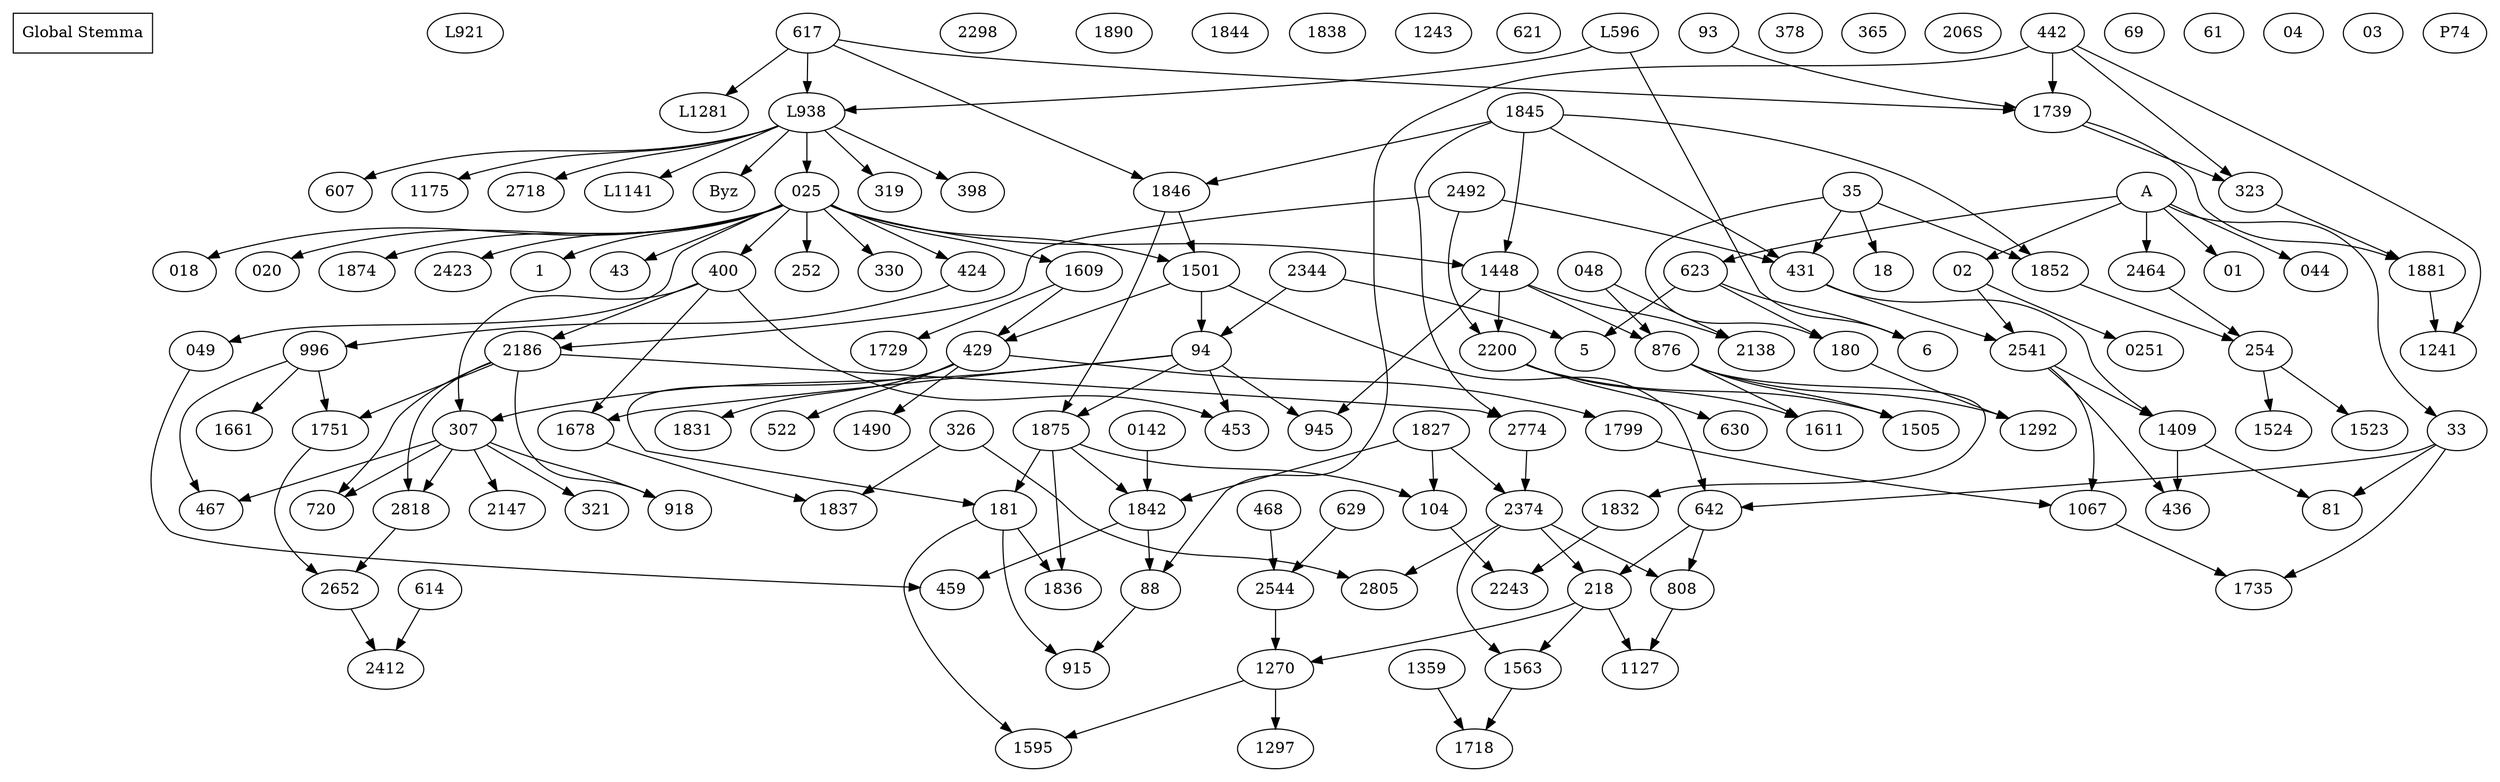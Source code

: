digraph global_stemma {
	margin=0;
	subgraph cluster_legend {
		label [shape=plaintext, label="Global Stemma"];
	}
	subgraph cluster_plot {
		style=invis;
		node [shape=ellipse];
		1 [label="A"];
		2 [label="Byz"];
		3 [label="P74"];
		4 [label="01"];
		5 [label="02"];
		6 [label="03"];
		7 [label="04"];
		8 [label="018"];
		9 [label="020"];
		10 [label="025"];
		11 [label="044"];
		12 [label="048"];
		13 [label="049"];
		14 [label="0142"];
		15 [label="0251"];
		16 [label="1"];
		17 [label="5"];
		18 [label="6"];
		19 [label="18"];
		20 [label="33"];
		21 [label="35"];
		22 [label="43"];
		23 [label="61"];
		24 [label="69"];
		25 [label="81"];
		26 [label="88"];
		27 [label="93"];
		28 [label="94"];
		29 [label="104"];
		30 [label="180"];
		31 [label="181"];
		32 [label="206S"];
		33 [label="218"];
		34 [label="252"];
		35 [label="254"];
		36 [label="307"];
		37 [label="319"];
		38 [label="321"];
		39 [label="323"];
		40 [label="326"];
		41 [label="330"];
		42 [label="365"];
		43 [label="378"];
		44 [label="398"];
		45 [label="400"];
		46 [label="424"];
		47 [label="429"];
		48 [label="431"];
		49 [label="436"];
		50 [label="442"];
		51 [label="453"];
		52 [label="459"];
		53 [label="467"];
		54 [label="468"];
		55 [label="522"];
		56 [label="607"];
		57 [label="614"];
		58 [label="617"];
		59 [label="621"];
		60 [label="623"];
		61 [label="629"];
		62 [label="630"];
		63 [label="642"];
		64 [label="720"];
		65 [label="808"];
		66 [label="876"];
		67 [label="915"];
		68 [label="918"];
		69 [label="945"];
		70 [label="996"];
		71 [label="1067"];
		72 [label="1127"];
		73 [label="1175"];
		74 [label="1241"];
		75 [label="1243"];
		76 [label="1270"];
		77 [label="1292"];
		78 [label="1297"];
		79 [label="1359"];
		80 [label="1409"];
		81 [label="1448"];
		82 [label="1490"];
		83 [label="1501"];
		84 [label="1505"];
		85 [label="1523"];
		86 [label="1524"];
		87 [label="1563"];
		88 [label="1595"];
		89 [label="1609"];
		90 [label="1611"];
		91 [label="1661"];
		92 [label="1678"];
		93 [label="1718"];
		94 [label="1729"];
		95 [label="1735"];
		96 [label="1739"];
		97 [label="1751"];
		98 [label="1799"];
		99 [label="1827"];
		100 [label="1831"];
		101 [label="1832"];
		102 [label="1836"];
		103 [label="1837"];
		104 [label="1838"];
		105 [label="1842"];
		106 [label="1844"];
		107 [label="1845"];
		108 [label="1846"];
		109 [label="1852"];
		110 [label="1874"];
		111 [label="1875"];
		112 [label="1881"];
		113 [label="1890"];
		114 [label="2138"];
		115 [label="2147"];
		116 [label="2186"];
		117 [label="2200"];
		118 [label="2243"];
		119 [label="2298"];
		120 [label="2344"];
		121 [label="2374"];
		122 [label="2412"];
		123 [label="2423"];
		124 [label="2464"];
		125 [label="2492"];
		126 [label="2541"];
		127 [label="2544"];
		128 [label="2652"];
		129 [label="2718"];
		130 [label="2774"];
		131 [label="2805"];
		132 [label="2818"];
		133 [label="L596"];
		134 [label="L921"];
		135 [label="L938"];
		136 [label="L1141"];
		137 [label="L1281"];
		135 -> 2 [len=1.000000];
		1 -> 4 [len=7.000000];
		1 -> 5 [len=10.000000];
		10 -> 8 [len=4.000000];
		10 -> 9 [len=3.000000];
		135 -> 10 [len=1.000000];
		1 -> 11 [len=14.000000];
		10 -> 13 [len=3.000000];
		5 -> 15 [len=1.000000];
		10 -> 16 [len=1.000000];
		60 -> 17 [len=3.000000];
		120 -> 17 [len=6.000000];
		60 -> 18 [len=7.000000];
		133 -> 18 [len=10.000000];
		21 -> 19 [len=1.000000];
		1 -> 20 [len=8.000000];
		10 -> 22 [len=4.000000];
		20 -> 25 [len=6.000000];
		80 -> 25 [len=8.000000];
		105 -> 26 [len=4.000000];
		50 -> 26 [len=8.000000];
		83 -> 28 [len=2.000000];
		120 -> 28 [len=5.000000];
		99 -> 29 [len=3.000000];
		111 -> 29 [len=6.000000];
		21 -> 30 [len=4.000000];
		60 -> 30 [len=5.000000];
		111 -> 31 [len=4.000000];
		47 -> 31 [len=4.000000];
		63 -> 33 [len=3.000000];
		121 -> 33 [len=5.000000];
		10 -> 34 [len=2.000000];
		124 -> 35 [len=2.000000];
		109 -> 35 [len=6.000000];
		28 -> 36 [len=2.000000];
		45 -> 36 [len=2.000000];
		135 -> 37 [len=1.000000];
		36 -> 38 [len=1.000000];
		96 -> 39 [len=4.000000];
		50 -> 39 [len=7.000000];
		10 -> 41 [len=6.000000];
		135 -> 44 [len=1.000000];
		10 -> 45 [len=2.000000];
		10 -> 46 [len=1.000000];
		89 -> 47 [len=2.000000];
		83 -> 47 [len=3.000000];
		125 -> 48 [len=4.000000];
		21 -> 48 [len=4.000000];
		107 -> 48 [len=6.000000];
		126 -> 49 [len=2.000000];
		80 -> 49 [len=4.000000];
		28 -> 51 [len=2.000000];
		45 -> 51 [len=2.000000];
		105 -> 52 [len=2.000000];
		13 -> 52 [len=3.000000];
		70 -> 53 [len=3.000000];
		36 -> 53 [len=4.000000];
		47 -> 55 [len=3.000000];
		135 -> 56 [len=1.000000];
		1 -> 60 [len=9.000000];
		117 -> 62 [len=3.000000];
		20 -> 63 [len=5.000000];
		83 -> 63 [len=6.000000];
		36 -> 64 [len=3.000000];
		116 -> 64 [len=3.000000];
		63 -> 65 [len=3.000000];
		121 -> 65 [len=5.000000];
		81 -> 66 [len=6.000000];
		12 -> 66 [len=6.000000];
		26 -> 67 [len=3.000000];
		31 -> 67 [len=4.000000];
		36 -> 68 [len=2.000000];
		116 -> 68 [len=2.000000];
		81 -> 69 [len=3.000000];
		28 -> 69 [len=5.000000];
		46 -> 70 [len=3.000000];
		126 -> 71 [len=7.000000];
		98 -> 71 [len=8.000000];
		65 -> 72 [len=3.000000];
		33 -> 72 [len=4.000000];
		135 -> 73 [len=1.000000];
		112 -> 74 [len=6.000000];
		50 -> 74 [len=11.000000];
		127 -> 76 [len=6.000000];
		33 -> 76 [len=8.000000];
		66 -> 77 [len=2.000000];
		30 -> 77 [len=7.000000];
		76 -> 78 [len=3.000000];
		126 -> 80 [len=3.000000];
		48 -> 80 [len=5.000000];
		10 -> 81 [len=2.000000];
		107 -> 81 [len=5.000000];
		47 -> 82 [len=2.000000];
		10 -> 83 [len=2.000000];
		108 -> 83 [len=4.000000];
		66 -> 84 [len=2.000000];
		117 -> 84 [len=3.000000];
		35 -> 85 [len=1.000000];
		35 -> 86 [len=1.000000];
		33 -> 87 [len=3.000000];
		121 -> 87 [len=5.000000];
		76 -> 88 [len=3.000000];
		31 -> 88 [len=7.000000];
		10 -> 89 [len=1.000000];
		66 -> 90 [len=2.000000];
		117 -> 90 [len=2.000000];
		70 -> 91 [len=6.000000];
		28 -> 92 [len=2.000000];
		45 -> 92 [len=2.000000];
		79 -> 93 [len=1.000000];
		87 -> 93 [len=2.000000];
		89 -> 94 [len=6.000000];
		20 -> 95 [len=7.000000];
		71 -> 95 [len=10.000000];
		58 -> 96 [len=6.000000];
		27 -> 96 [len=8.000000];
		50 -> 96 [len=8.000000];
		116 -> 97 [len=3.000000];
		70 -> 97 [len=3.000000];
		47 -> 98 [len=3.000000];
		47 -> 100 [len=2.000000];
		66 -> 101 [len=1.000000];
		31 -> 102 [len=4.000000];
		111 -> 102 [len=4.000000];
		40 -> 103 [len=3.000000];
		92 -> 103 [len=7.000000];
		99 -> 105 [len=3.000000];
		14 -> 105 [len=5.000000];
		111 -> 105 [len=5.000000];
		107 -> 108 [len=2.000000];
		58 -> 108 [len=4.000000];
		107 -> 109 [len=4.000000];
		21 -> 109 [len=4.000000];
		10 -> 110 [len=5.000000];
		28 -> 111 [len=4.000000];
		108 -> 111 [len=5.000000];
		96 -> 112 [len=4.000000];
		39 -> 112 [len=5.000000];
		81 -> 114 [len=6.000000];
		12 -> 114 [len=6.000000];
		36 -> 115 [len=5.000000];
		45 -> 116 [len=1.000000];
		125 -> 116 [len=3.000000];
		81 -> 117 [len=6.000000];
		125 -> 117 [len=6.000000];
		101 -> 118 [len=4.000000];
		29 -> 118 [len=4.000000];
		130 -> 121 [len=4.000000];
		99 -> 121 [len=6.000000];
		57 -> 122 [len=2.000000];
		128 -> 122 [len=4.000000];
		10 -> 123 [len=1.000000];
		1 -> 124 [len=1.000000];
		48 -> 126 [len=6.000000];
		5 -> 126 [len=6.000000];
		61 -> 127 [len=4.000000];
		54 -> 127 [len=6.000000];
		132 -> 128 [len=4.000000];
		97 -> 128 [len=5.000000];
		135 -> 129 [len=3.000000];
		116 -> 130 [len=4.000000];
		107 -> 130 [len=5.000000];
		121 -> 131 [len=5.000000];
		40 -> 131 [len=6.000000];
		36 -> 132 [len=3.000000];
		116 -> 132 [len=3.000000];
		58 -> 135 [len=2.000000];
		133 -> 135 [len=6.000000];
		135 -> 136 [len=2.000000];
		58 -> 137 [len=5.000000];
	}
}

